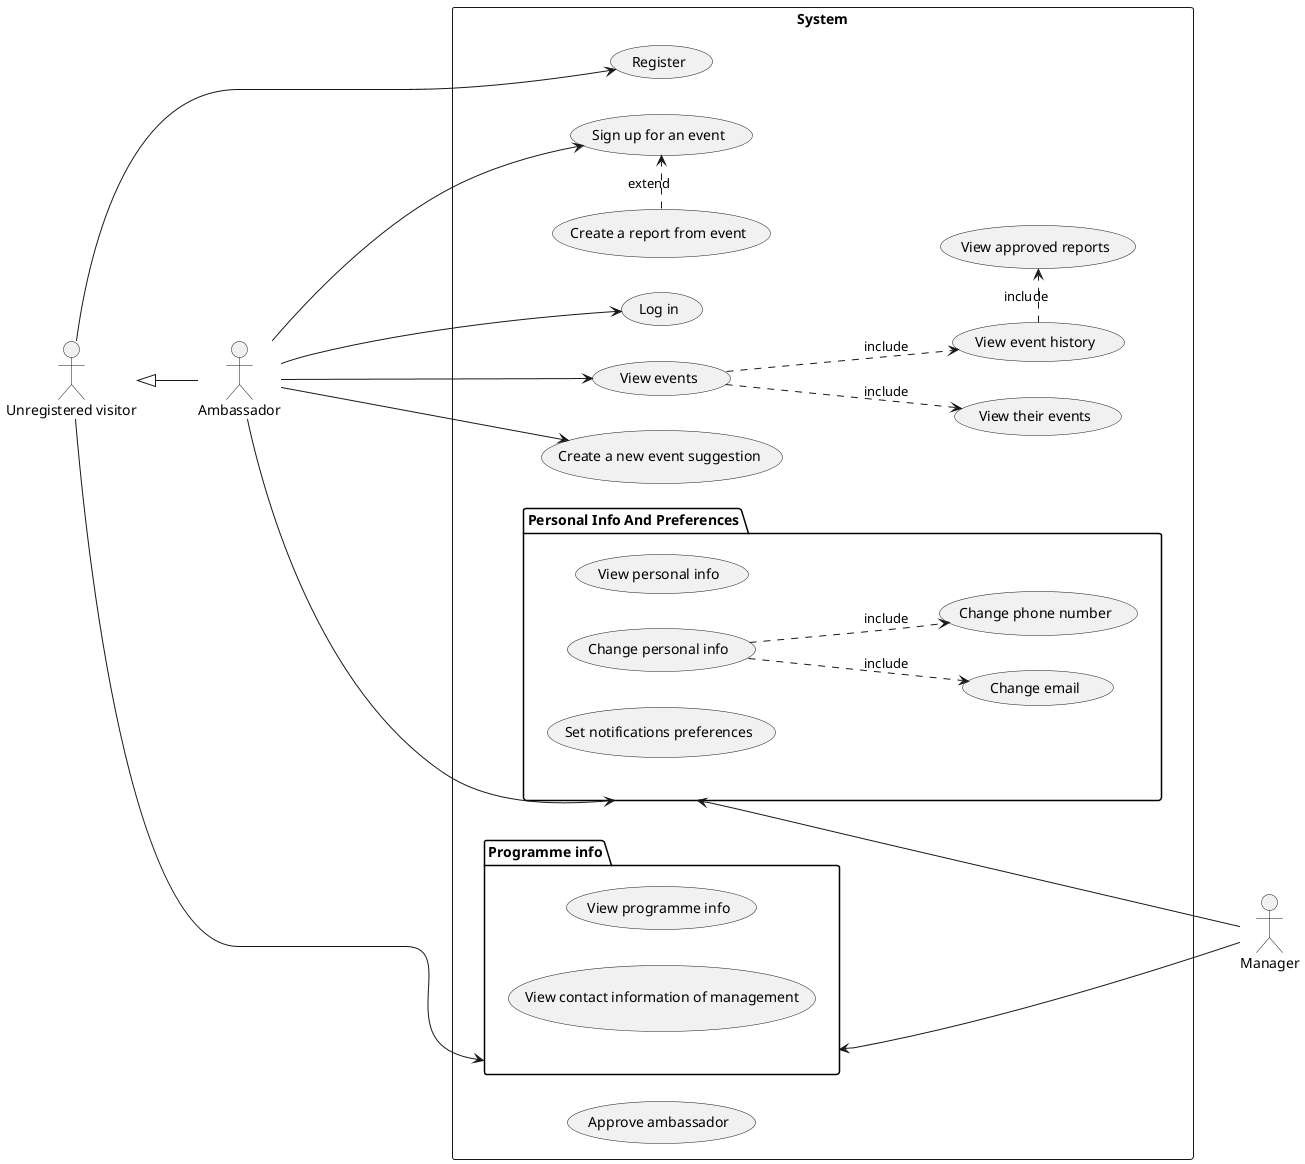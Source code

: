 @startuml
'https://plantuml.com/use-case-diagram

rectangle System {
  usecase "Register" as register
  usecase "Log in" as login
  
  usecase "View events" as events
  usecase "View their events" as their
  usecase "View event history" as hist

  usecase "Create a new event suggestion" as newSuggestion
  usecase "Create a report from event" as report
  usecase "Sign up for an event" as signUp

  (report) .> (signUp) : extend
  usecase "View approved reports" as oldReports

  (events) ..> (their) : include
  (events) ..> (hist) : include
  (hist) .> (oldReports) : include

  package "Personal Info And Preferences" as pers {
    usecase "View personal info" as viewSelfInfo
    usecase "Change personal info" as changeSelfInfo
    usecase "Change email" as changeSelfEmail
    usecase "Change phone number" as changeSelfNumber
    usecase "Set notifications preferences" as changeNotif

    (changeSelfInfo) ..> (changeSelfEmail) : include
    (changeSelfInfo) ..> (changeSelfNumber) : include
  }

  package "Programme info" as infoPanel {
    usecase "View programme info" as info
    usecase "View contact information of management" as infoMan
  }

  usecase "Approve ambassador"
}

left to right direction
actor "Unregistered visitor" as vi
vi -> register
'vi ---> infoMan
vi ---> infoPanel

left to right direction
actor Ambassador as am

vi <|--am

am ---> events
'am --> infoPanel
'am --> infoMan
am --> login
am ---> newSuggestion
'am --> report
am --> pers
am ----> signUp

actor Manager as man
'info <---man
pers <--- man
infoPanel <--- man

@enduml